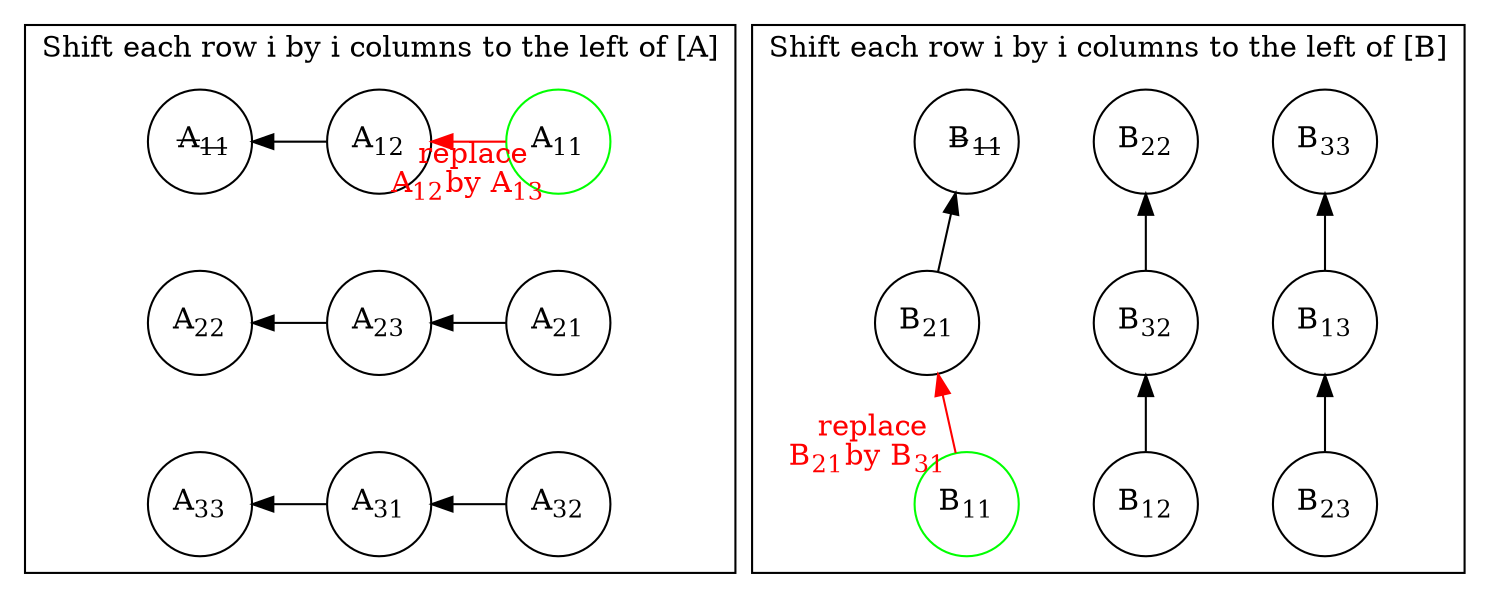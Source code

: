 digraph G {
 // splines="line";
  node [shape=circle,
      fixedsize=true, # don't allow nodes to change sizes dynamically
      width=0.7, nodesep = 0.5, ranksep = 0.5];
  size = "12,12";
  subgraph cluster_0 {
   
    edge[dir="back"];//, style=invis];
    a[label = < <S>A<SUB>11</SUB></S>>];
    b[label = <A<SUB>12</SUB>>];
    c[label = <A<SUB>11</SUB>>, color = green];
    d[label = <A<SUB>21</SUB>>];
//    e[label = <A<SUB>22</SUB>>];
//    f[label = <A<SUB>23</SUB>>];
    g[label = <A<SUB>33</SUB>>];
//    h[label = <A<SUB>32</SUB>>];
    i[label = <A<SUB>32</SUB>>];
    label = "Shift each row i by i columns to the left of [A]";

    d[label = <A<SUB>22</SUB>>];
    f[label = <A<SUB>21</SUB>>];
    e[label = <A<SUB>23</SUB>>];
    //g[label = < <S>A<SUB>31</SUB></S>>];
    h[label = <A<SUB>31</SUB>>];

    a -> b;
    b -> c[color=red, xlabel = < <FONT COLOR="red">replace<br/>A<SUB>12</SUB>by A<SUB>13</SUB></FONT>>];
    //a -> c[style=invis];
    a -> d[style=invis];
    c -> f[style=invis];
    f -> d[style=invis];
    d -> e[label = " "];
    e -> f;
    d -> g[style=invis];
        g -> h;
    h -> i;
    f -> i[style=invis];
    i -> g[style=invis];

    {rank = same; a;b;c}
    {rank = same; d;e;f}
    {rank = same; g;h;i}
  }

  subgraph cluster_1 {
    
    edge [dir="back"];
    a1[label = < <S> B<SUB>11</SUB></S>>];
    b1[label = <B<SUB>12</SUB>>];
    c1[label = <B<SUB>33</SUB>>];
    d1[label = <B<SUB>21</SUB>>];
//    e1[label = <B<SUB>22</SUB>>];
//    f1[label = <B<SUB>23</SUB>>];
    g1[label = <B<SUB>11</SUB>>, color = green];
//    h1[label = <B<SUB>32</SUB>>];
    i1[label = <B<SUB>23</SUB>>];
    label = "Shift each row i by i columns to the left of [B]"

    b1[label = <B<SUB>22</SUB>>];
    h1[label = <B<SUB>12</SUB>>];
    e1[label = <B<SUB>32</SUB>>];
//    c1[label = < <S>B<SUB>13</SUB></S>>];
    f1[label = <B<SUB>13</SUB>>]

    c1 -> f1;
    f1 -> i1;
    g1 -> a1[style=invis];
    b1 -> e1;
    e1 -> h1;
   // h1 -> b1[style=invis];
    
    a1 -> b1[style=invis];
    b1 -> c1[style=invis];
    a1 -> d1;
    //d1 -> e1[style=invis];
    //e1 -> f1[style=invis];
    d1 -> g1[color=red, xlabel = < <FONT COLOR="red">replace<br/>B<SUB>21</SUB>by B<SUB>31</SUB></FONT>>];
    g1 -> h1[style=invis];
    //h1 -> i1;//[style=invis];
    //i1 -> c1;//[style=invis];

    {rank = same; a1;b1;c1}
    {rank = same; d1;e1;f1}
    {rank = same; g1;h1;i1}
  }

}

